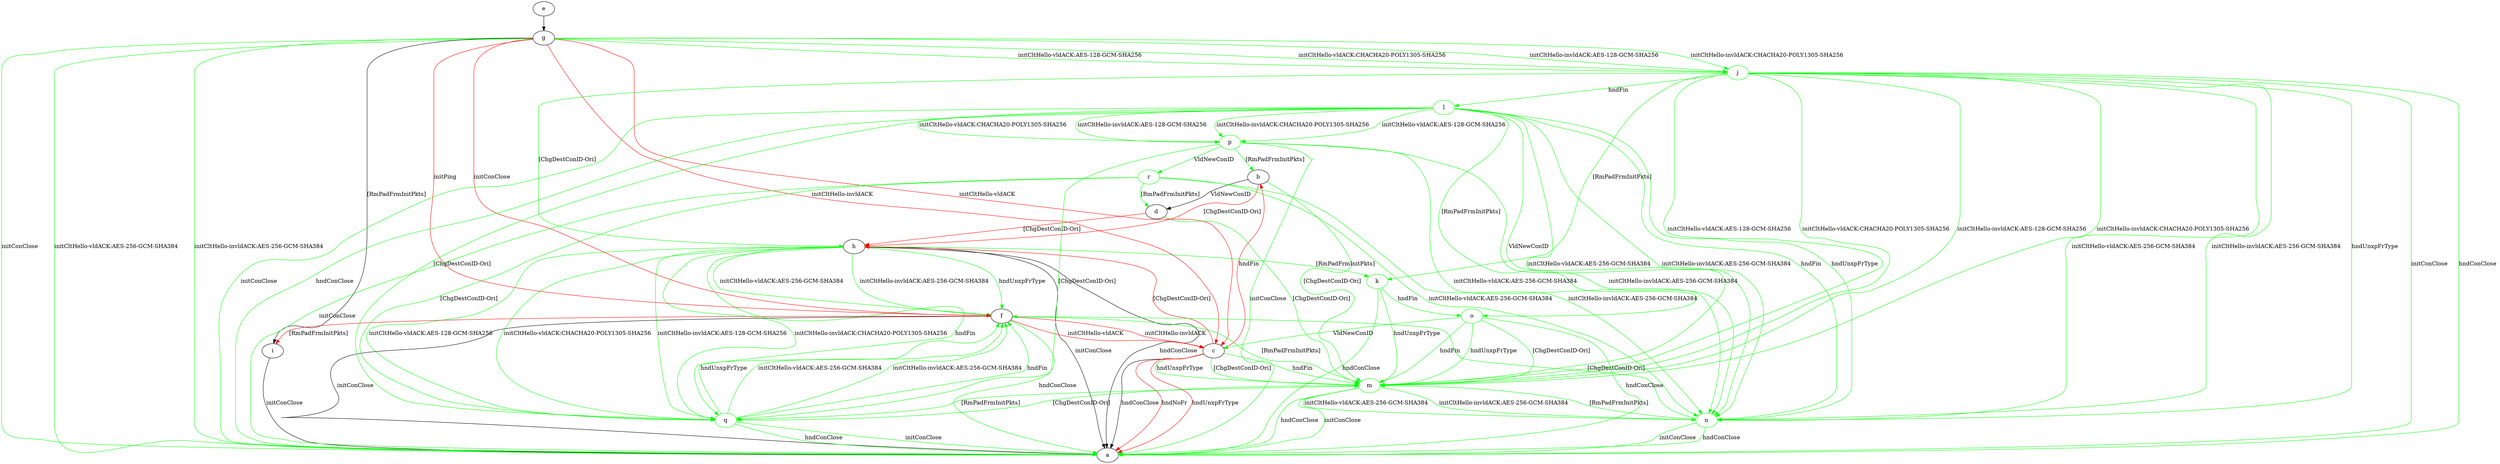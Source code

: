 digraph "" {
	b -> d	[key=0,
		label="VldNewConID "];
	b -> h	[key=0,
		color=red,
		label="[ChgDestConID-Ori] "];
	m	[color=green];
	b -> m	[key=0,
		color=green,
		label="[ChgDestConID-Ori] "];
	c -> a	[key=0,
		label="hndConClose "];
	c -> a	[key=1,
		color=red,
		label="hndNoFr "];
	c -> a	[key=2,
		color=red,
		label="hndUnxpFrType "];
	c -> b	[key=0,
		color=red,
		label="hndFin "];
	c -> h	[key=0,
		color=red,
		label="[ChgDestConID-Ori] "];
	c -> m	[key=0,
		color=green,
		label="hndFin "];
	c -> m	[key=1,
		color=green,
		label="hndUnxpFrType "];
	c -> m	[key=2,
		color=green,
		label="[ChgDestConID-Ori] "];
	d -> h	[key=0,
		color=red,
		label="[ChgDestConID-Ori] "];
	d -> m	[key=0,
		color=green,
		label="[ChgDestConID-Ori] "];
	e -> g	[key=0];
	f -> a	[key=0,
		label="initConClose "];
	f -> a	[key=1,
		color=green,
		label="hndConClose "];
	f -> c	[key=0,
		color=red,
		label="initCltHello-vldACK "];
	f -> c	[key=1,
		color=red,
		label="initCltHello-invldACK "];
	f -> i	[key=0,
		color=red,
		label="[RmPadFrmInitPkts] "];
	f -> m	[key=0,
		color=green,
		label="[RmPadFrmInitPkts] "];
	g -> a	[key=0,
		color=green,
		label="initConClose "];
	g -> a	[key=1,
		color=green,
		label="initCltHello-vldACK:AES-256-GCM-SHA384 "];
	g -> a	[key=2,
		color=green,
		label="initCltHello-invldACK:AES-256-GCM-SHA384 "];
	g -> c	[key=0,
		color=red,
		label="initCltHello-vldACK "];
	g -> c	[key=1,
		color=red,
		label="initCltHello-invldACK "];
	g -> f	[key=0,
		color=red,
		label="initPing "];
	g -> f	[key=1,
		color=red,
		label="initConClose "];
	g -> i	[key=0,
		label="[RmPadFrmInitPkts] "];
	j	[color=green];
	g -> j	[key=0,
		color=green,
		label="initCltHello-vldACK:AES-128-GCM-SHA256 "];
	g -> j	[key=1,
		color=green,
		label="initCltHello-vldACK:CHACHA20-POLY1305-SHA256 "];
	g -> j	[key=2,
		color=green,
		label="initCltHello-invldACK:AES-128-GCM-SHA256 "];
	g -> j	[key=3,
		color=green,
		label="initCltHello-invldACK:CHACHA20-POLY1305-SHA256 "];
	h -> a	[key=0,
		label="initConClose "];
	h -> a	[key=1,
		label="hndConClose "];
	h -> f	[key=0,
		color=green,
		label="initCltHello-vldACK:AES-256-GCM-SHA384 "];
	h -> f	[key=1,
		color=green,
		label="initCltHello-invldACK:AES-256-GCM-SHA384 "];
	h -> f	[key=2,
		color=green,
		label="hndUnxpFrType "];
	k	[color=green];
	h -> k	[key=0,
		color=green,
		label="[RmPadFrmInitPkts] "];
	q	[color=green];
	h -> q	[key=0,
		color=green,
		label="initCltHello-vldACK:AES-128-GCM-SHA256 "];
	h -> q	[key=1,
		color=green,
		label="initCltHello-vldACK:CHACHA20-POLY1305-SHA256 "];
	h -> q	[key=2,
		color=green,
		label="initCltHello-invldACK:AES-128-GCM-SHA256 "];
	h -> q	[key=3,
		color=green,
		label="initCltHello-invldACK:CHACHA20-POLY1305-SHA256 "];
	h -> q	[key=4,
		color=green,
		label="hndFin "];
	i -> a	[key=0,
		label="initConClose "];
	j -> a	[key=0,
		color=green,
		label="initConClose "];
	j -> a	[key=1,
		color=green,
		label="hndConClose "];
	j -> h	[key=0,
		color=green,
		label="[ChgDestConID-Ori] "];
	j -> k	[key=0,
		color=green,
		label="[RmPadFrmInitPkts] "];
	l	[color=green];
	j -> l	[key=0,
		color=green,
		label="hndFin "];
	j -> m	[key=0,
		color=green,
		label="initCltHello-vldACK:AES-128-GCM-SHA256 "];
	j -> m	[key=1,
		color=green,
		label="initCltHello-vldACK:CHACHA20-POLY1305-SHA256 "];
	j -> m	[key=2,
		color=green,
		label="initCltHello-invldACK:AES-128-GCM-SHA256 "];
	j -> m	[key=3,
		color=green,
		label="initCltHello-invldACK:CHACHA20-POLY1305-SHA256 "];
	n	[color=green];
	j -> n	[key=0,
		color=green,
		label="initCltHello-vldACK:AES-256-GCM-SHA384 "];
	j -> n	[key=1,
		color=green,
		label="initCltHello-invldACK:AES-256-GCM-SHA384 "];
	j -> n	[key=2,
		color=green,
		label="hndUnxpFrType "];
	k -> a	[key=0,
		color=green,
		label="hndConClose "];
	k -> m	[key=0,
		color=green,
		label="hndUnxpFrType "];
	o	[color=green];
	k -> o	[key=0,
		color=green,
		label="hndFin "];
	l -> a	[key=0,
		color=green,
		label="initConClose "];
	l -> a	[key=1,
		color=green,
		label="hndConClose "];
	l -> m	[key=0,
		color=green,
		label="VldNewConID "];
	l -> n	[key=0,
		color=green,
		label="initCltHello-vldACK:AES-256-GCM-SHA384 "];
	l -> n	[key=1,
		color=green,
		label="initCltHello-invldACK:AES-256-GCM-SHA384 "];
	l -> n	[key=2,
		color=green,
		label="hndFin "];
	l -> n	[key=3,
		color=green,
		label="hndUnxpFrType "];
	l -> o	[key=0,
		color=green,
		label="[RmPadFrmInitPkts] "];
	p	[color=green];
	l -> p	[key=0,
		color=green,
		label="initCltHello-vldACK:AES-128-GCM-SHA256 "];
	l -> p	[key=1,
		color=green,
		label="initCltHello-vldACK:CHACHA20-POLY1305-SHA256 "];
	l -> p	[key=2,
		color=green,
		label="initCltHello-invldACK:AES-128-GCM-SHA256 "];
	l -> p	[key=3,
		color=green,
		label="initCltHello-invldACK:CHACHA20-POLY1305-SHA256 "];
	l -> q	[key=0,
		color=green,
		label="[ChgDestConID-Ori] "];
	m -> a	[key=0,
		color=green,
		label="initConClose "];
	m -> a	[key=1,
		color=green,
		label="hndConClose "];
	m -> n	[key=0,
		color=green,
		label="initCltHello-vldACK:AES-256-GCM-SHA384 "];
	m -> n	[key=1,
		color=green,
		label="initCltHello-invldACK:AES-256-GCM-SHA384 "];
	m -> q	[key=0,
		color=green,
		label="[ChgDestConID-Ori] "];
	n -> a	[key=0,
		color=green,
		label="initConClose "];
	n -> a	[key=1,
		color=green,
		label="hndConClose "];
	n -> f	[key=0,
		color=green,
		label="[ChgDestConID-Ori] "];
	n -> m	[key=0,
		color=green,
		label="[RmPadFrmInitPkts] "];
	o -> a	[key=0,
		color=green,
		label="hndConClose "];
	o -> c	[key=0,
		color=green,
		label="VldNewConID "];
	o -> m	[key=0,
		color=green,
		label="hndFin "];
	o -> m	[key=1,
		color=green,
		label="hndUnxpFrType "];
	o -> m	[key=2,
		color=green,
		label="[ChgDestConID-Ori] "];
	p -> a	[key=0,
		color=green,
		label="initConClose "];
	p -> b	[key=0,
		color=green,
		label="[RmPadFrmInitPkts] "];
	p -> n	[key=0,
		color=green,
		label="initCltHello-vldACK:AES-256-GCM-SHA384 "];
	p -> n	[key=1,
		color=green,
		label="initCltHello-invldACK:AES-256-GCM-SHA384 "];
	p -> q	[key=0,
		color=green,
		label="[ChgDestConID-Ori] "];
	r	[color=green];
	p -> r	[key=0,
		color=green,
		label="VldNewConID "];
	q -> a	[key=0,
		color=green,
		label="initConClose "];
	q -> a	[key=1,
		color=green,
		label="hndConClose "];
	q -> f	[key=0,
		color=green,
		label="initCltHello-vldACK:AES-256-GCM-SHA384 "];
	q -> f	[key=1,
		color=green,
		label="initCltHello-invldACK:AES-256-GCM-SHA384 "];
	q -> f	[key=2,
		color=green,
		label="hndFin "];
	q -> f	[key=3,
		color=green,
		label="hndUnxpFrType "];
	q -> m	[key=0,
		color=green,
		label="[RmPadFrmInitPkts] "];
	r -> a	[key=0,
		color=green,
		label="initConClose "];
	r -> d	[key=0,
		color=green,
		label="[RmPadFrmInitPkts] "];
	r -> n	[key=0,
		color=green,
		label="initCltHello-vldACK:AES-256-GCM-SHA384 "];
	r -> n	[key=1,
		color=green,
		label="initCltHello-invldACK:AES-256-GCM-SHA384 "];
	r -> q	[key=0,
		color=green,
		label="[ChgDestConID-Ori] "];
}
